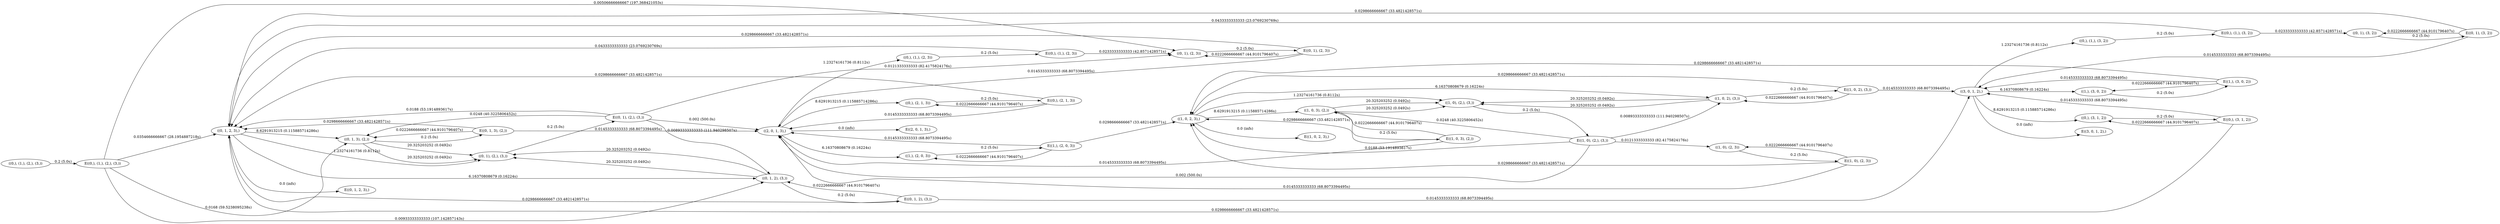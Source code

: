 digraph markov_chain { 
rankdir=LR;
"((0,), (1,), (2,), (3,))" -> "E((0,), (1,), (2,), (3,))" [ label = "0.2 (5.0s)" ]; 
"E((0,), (1,), (2,), (3,))" -> "((0, 1, 2, 3),)" [label = "0.0354666666667 (28.1954887218s)" ]; 
"E((0,), (1,), (2,), (3,))" -> "((0, 1, 3), (2,))" [label = "0.0168 (59.5238095238s)" ]; 
"E((0,), (1,), (2,), (3,))" -> "((0, 1, 2), (3,))" [label = "0.00933333333333 (107.142857143s)" ]; 
"E((0,), (1,), (2,), (3,))" -> "((0, 1), (2, 3))" [label = "0.00506666666667 (197.368421053s)" ]; 
"((0, 1, 2, 3),)" -> "E((0, 1, 2, 3),)" [ label = "0.0 (infs)" ]; 
"((0, 1, 2, 3),)" -> "((0, 1), (2,), (3,))" [ label = "1.23274161736 (0.8112s)" ]; 
"((0, 1, 2, 3),)" -> "((0, 1, 2), (3,))" [ label = "6.16370808679 (0.16224s)" ]; 
"((0, 1, 2, 3),)" -> "((0, 1, 3), (2,))" [ label = "8.6291913215 (0.115885714286s)" ]; 
"((0, 1), (2, 3))" -> "E((0, 1), (2, 3))" [ label = "0.2 (5.0s)" ]; 
"E((0, 1), (2, 3))" -> "((0, 1, 2, 3),)" [label = "0.0298666666667 (33.4821428571s)" ]; 
"E((0, 1), (2, 3))" -> "((0, 1), (2, 3))" [label = "0.0222666666667 (44.9101796407s)" ]; 
"E((0, 1), (2, 3))" -> "((2, 0, 1, 3),)" [label = "0.0145333333333 (68.8073394495s)" ]; 
"((0, 1, 2), (3,))" -> "E((0, 1, 2), (3,))" [ label = "0.2 (5.0s)" ]; 
"E((0, 1, 2), (3,))" -> "((0, 1, 2, 3),)" [label = "0.0298666666667 (33.4821428571s)" ]; 
"E((0, 1, 2), (3,))" -> "((3, 0, 1, 2),)" [label = "0.0145333333333 (68.8073394495s)" ]; 
"E((0, 1, 2), (3,))" -> "((0, 1, 2), (3,))" [label = "0.0222666666667 (44.9101796407s)" ]; 
"((0, 1, 2), (3,))" -> "((0, 1), (2,), (3,))" [ label = "20.325203252 (0.0492s)" ]; 
"((0, 1, 2), (3,))" -> "((0, 1), (2,), (3,))" [ label = "20.325203252 (0.0492s)" ]; 
"((2, 0, 1, 3),)" -> "E((2, 0, 1, 3),)" [ label = "0.0 (infs)" ]; 
"((2, 0, 1, 3),)" -> "((1,), (2, 0, 3))" [ label = "6.16370808679 (0.16224s)" ]; 
"((2, 0, 1, 3),)" -> "((0,), (1,), (2, 3))" [ label = "1.23274161736 (0.8112s)" ]; 
"((2, 0, 1, 3),)" -> "((0,), (2, 1, 3))" [ label = "8.6291913215 (0.115885714286s)" ]; 
"((0, 1), (2,), (3,))" -> "E((0, 1), (2,), (3,))" [ label = "0.2 (5.0s)" ]; 
"E((0, 1), (2,), (3,))" -> "((0, 1, 2), (3,))" [label = "0.00893333333333 (111.940298507s)" ]; 
"E((0, 1), (2,), (3,))" -> "((0, 1, 2, 3),)" [label = "0.0188 (53.1914893617s)" ]; 
"E((0, 1), (2,), (3,))" -> "((0, 1), (2, 3))" [label = "0.0121333333333 (82.4175824176s)" ]; 
"E((0, 1), (2,), (3,))" -> "((0, 1, 3), (2,))" [label = "0.0248 (40.3225806452s)" ]; 
"E((0, 1), (2,), (3,))" -> "((2, 0, 1, 3),)" [label = "0.002 (500.0s)" ]; 
"((0, 1, 3), (2,))" -> "E((0, 1, 3), (2,))" [ label = "0.2 (5.0s)" ]; 
"E((0, 1, 3), (2,))" -> "((0, 1, 2, 3),)" [label = "0.0298666666667 (33.4821428571s)" ]; 
"E((0, 1, 3), (2,))" -> "((0, 1, 3), (2,))" [label = "0.0222666666667 (44.9101796407s)" ]; 
"E((0, 1, 3), (2,))" -> "((2, 0, 1, 3),)" [label = "0.0145333333333 (68.8073394495s)" ]; 
"((0, 1, 3), (2,))" -> "((0, 1), (2,), (3,))" [ label = "20.325203252 (0.0492s)" ]; 
"((0, 1, 3), (2,))" -> "((0, 1), (2,), (3,))" [ label = "20.325203252 (0.0492s)" ]; 
"((3, 0, 1, 2),)" -> "E((3, 0, 1, 2),)" [ label = "0.0 (infs)" ]; 
"((3, 0, 1, 2),)" -> "((1,), (3, 0, 2))" [ label = "6.16370808679 (0.16224s)" ]; 
"((3, 0, 1, 2),)" -> "((0,), (1,), (3, 2))" [ label = "1.23274161736 (0.8112s)" ]; 
"((3, 0, 1, 2),)" -> "((0,), (3, 1, 2))" [ label = "8.6291913215 (0.115885714286s)" ]; 
"((1,), (2, 0, 3))" -> "E((1,), (2, 0, 3))" [ label = "0.2 (5.0s)" ]; 
"E((1,), (2, 0, 3))" -> "((1,), (2, 0, 3))" [label = "0.0222666666667 (44.9101796407s)" ]; 
"E((1,), (2, 0, 3))" -> "((1, 0, 2, 3),)" [label = "0.0298666666667 (33.4821428571s)" ]; 
"E((1,), (2, 0, 3))" -> "((2, 0, 1, 3),)" [label = "0.0145333333333 (68.8073394495s)" ]; 
"((0,), (2, 1, 3))" -> "E((0,), (2, 1, 3))" [ label = "0.2 (5.0s)" ]; 
"E((0,), (2, 1, 3))" -> "((0, 1, 2, 3),)" [label = "0.0298666666667 (33.4821428571s)" ]; 
"E((0,), (2, 1, 3))" -> "((0,), (2, 1, 3))" [label = "0.0222666666667 (44.9101796407s)" ]; 
"E((0,), (2, 1, 3))" -> "((2, 0, 1, 3),)" [label = "0.0145333333333 (68.8073394495s)" ]; 
"((1,), (3, 0, 2))" -> "E((1,), (3, 0, 2))" [ label = "0.2 (5.0s)" ]; 
"E((1,), (3, 0, 2))" -> "((1, 0, 2, 3),)" [label = "0.0298666666667 (33.4821428571s)" ]; 
"E((1,), (3, 0, 2))" -> "((3, 0, 1, 2),)" [label = "0.0145333333333 (68.8073394495s)" ]; 
"E((1,), (3, 0, 2))" -> "((1,), (3, 0, 2))" [label = "0.0222666666667 (44.9101796407s)" ]; 
"((0,), (3, 1, 2))" -> "E((0,), (3, 1, 2))" [ label = "0.2 (5.0s)" ]; 
"E((0,), (3, 1, 2))" -> "((0, 1, 2, 3),)" [label = "0.0298666666667 (33.4821428571s)" ]; 
"E((0,), (3, 1, 2))" -> "((3, 0, 1, 2),)" [label = "0.0145333333333 (68.8073394495s)" ]; 
"E((0,), (3, 1, 2))" -> "((0,), (3, 1, 2))" [label = "0.0222666666667 (44.9101796407s)" ]; 
"((0,), (1,), (2, 3))" -> "E((0,), (1,), (2, 3))" [ label = "0.2 (5.0s)" ]; 
"E((0,), (1,), (2, 3))" -> "((0, 1), (2, 3))" [label = "0.0233333333333 (42.8571428571s)" ]; 
"E((0,), (1,), (2, 3))" -> "((0, 1, 2, 3),)" [label = "0.0433333333333 (23.0769230769s)" ]; 
"((1, 0, 2, 3),)" -> "E((1, 0, 2, 3),)" [ label = "0.0 (infs)" ]; 
"((1, 0, 2, 3),)" -> "((1, 0, 3), (2,))" [ label = "8.6291913215 (0.115885714286s)" ]; 
"((1, 0, 2, 3),)" -> "((1, 0), (2,), (3,))" [ label = "1.23274161736 (0.8112s)" ]; 
"((1, 0, 2, 3),)" -> "((1, 0, 2), (3,))" [ label = "6.16370808679 (0.16224s)" ]; 
"((0,), (1,), (3, 2))" -> "E((0,), (1,), (3, 2))" [ label = "0.2 (5.0s)" ]; 
"E((0,), (1,), (3, 2))" -> "((0, 1, 2, 3),)" [label = "0.0433333333333 (23.0769230769s)" ]; 
"E((0,), (1,), (3, 2))" -> "((0, 1), (3, 2))" [label = "0.0233333333333 (42.8571428571s)" ]; 
"((1, 0, 2), (3,))" -> "E((1, 0, 2), (3,))" [ label = "0.2 (5.0s)" ]; 
"E((1, 0, 2), (3,))" -> "((1, 0, 2, 3),)" [label = "0.0298666666667 (33.4821428571s)" ]; 
"E((1, 0, 2), (3,))" -> "((3, 0, 1, 2),)" [label = "0.0145333333333 (68.8073394495s)" ]; 
"E((1, 0, 2), (3,))" -> "((1, 0, 2), (3,))" [label = "0.0222666666667 (44.9101796407s)" ]; 
"((1, 0, 2), (3,))" -> "((1, 0), (2,), (3,))" [ label = "20.325203252 (0.0492s)" ]; 
"((1, 0, 2), (3,))" -> "((1, 0), (2,), (3,))" [ label = "20.325203252 (0.0492s)" ]; 
"((1, 0, 3), (2,))" -> "E((1, 0, 3), (2,))" [ label = "0.2 (5.0s)" ]; 
"E((1, 0, 3), (2,))" -> "((1, 0, 3), (2,))" [label = "0.0222666666667 (44.9101796407s)" ]; 
"E((1, 0, 3), (2,))" -> "((1, 0, 2, 3),)" [label = "0.0298666666667 (33.4821428571s)" ]; 
"E((1, 0, 3), (2,))" -> "((2, 0, 1, 3),)" [label = "0.0145333333333 (68.8073394495s)" ]; 
"((1, 0, 3), (2,))" -> "((1, 0), (2,), (3,))" [ label = "20.325203252 (0.0492s)" ]; 
"((1, 0, 3), (2,))" -> "((1, 0), (2,), (3,))" [ label = "20.325203252 (0.0492s)" ]; 
"((1, 0), (2,), (3,))" -> "E((1, 0), (2,), (3,))" [ label = "0.2 (5.0s)" ]; 
"E((1, 0), (2,), (3,))" -> "((1, 0, 2, 3),)" [label = "0.0188 (53.1914893617s)" ]; 
"E((1, 0), (2,), (3,))" -> "((1, 0), (2, 3))" [label = "0.0121333333333 (82.4175824176s)" ]; 
"E((1, 0), (2,), (3,))" -> "((2, 0, 1, 3),)" [label = "0.002 (500.0s)" ]; 
"E((1, 0), (2,), (3,))" -> "((1, 0, 3), (2,))" [label = "0.0248 (40.3225806452s)" ]; 
"E((1, 0), (2,), (3,))" -> "((1, 0, 2), (3,))" [label = "0.00893333333333 (111.940298507s)" ]; 
"((0, 1), (3, 2))" -> "E((0, 1), (3, 2))" [ label = "0.2 (5.0s)" ]; 
"E((0, 1), (3, 2))" -> "((0, 1, 2, 3),)" [label = "0.0298666666667 (33.4821428571s)" ]; 
"E((0, 1), (3, 2))" -> "((3, 0, 1, 2),)" [label = "0.0145333333333 (68.8073394495s)" ]; 
"E((0, 1), (3, 2))" -> "((0, 1), (3, 2))" [label = "0.0222666666667 (44.9101796407s)" ]; 
"((1, 0), (2, 3))" -> "E((1, 0), (2, 3))" [ label = "0.2 (5.0s)" ]; 
"E((1, 0), (2, 3))" -> "((1, 0), (2, 3))" [label = "0.0222666666667 (44.9101796407s)" ]; 
"E((1, 0), (2, 3))" -> "((1, 0, 2, 3),)" [label = "0.0298666666667 (33.4821428571s)" ]; 
"E((1, 0), (2, 3))" -> "((2, 0, 1, 3),)" [label = "0.0145333333333 (68.8073394495s)" ]; 
}
